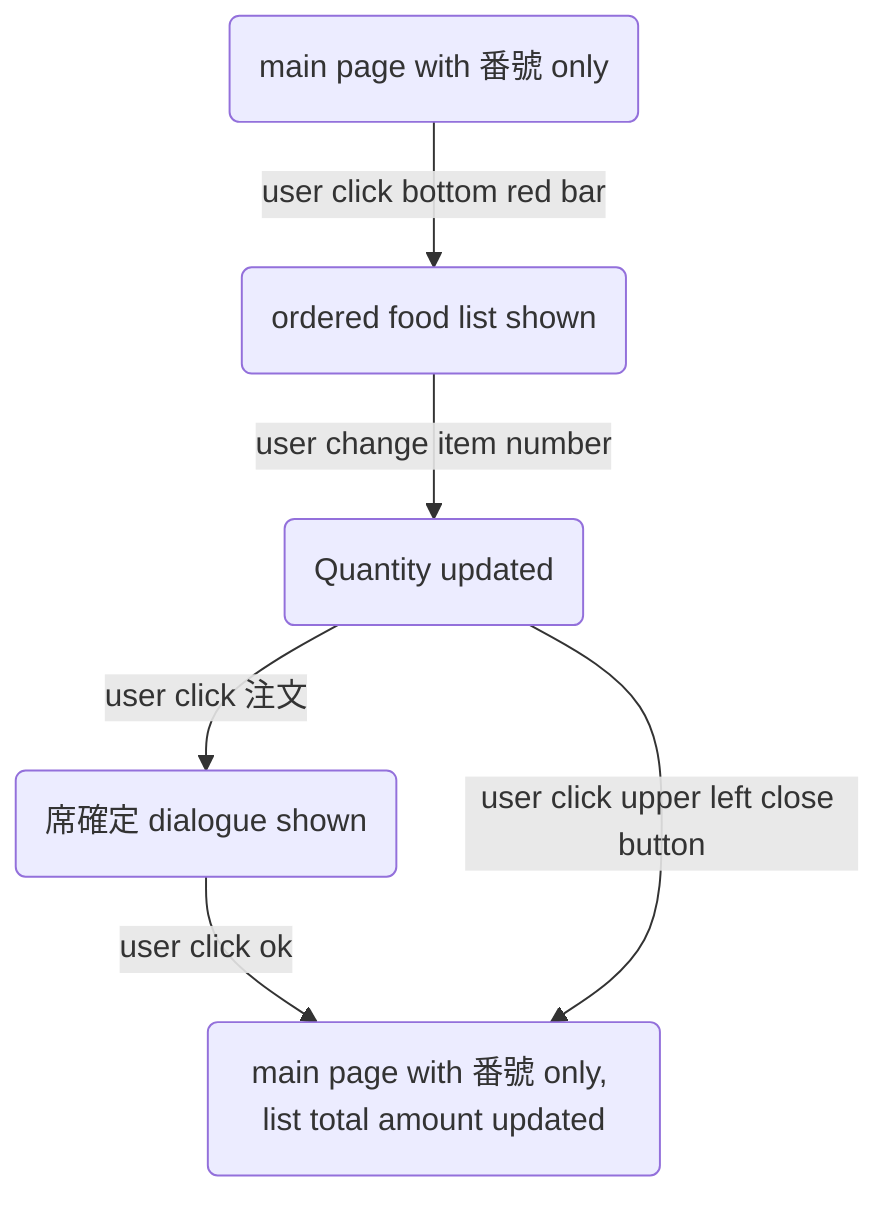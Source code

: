 %% ユーザー流れ - 5 (カートの確認)(席案内まだ済んでいない場合), slide 9

graph TD
  A1(main page with 番號 only) --> |user click bottom red bar|B(ordered food list shown)
  B-->|user change item number|C(Quantity updated)
  C-->|user click 注文|D(席確定 dialogue shown )
  D-->|user click ok|A2(main page with 番號 only, list total amount updated)
  C-->|user click upper left close button|A2